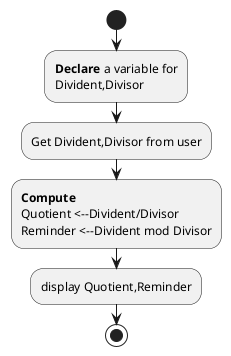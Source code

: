 @startuml "A"
start
:**Declare** a variable for
Divident,Divisor;
:Get Divident,Divisor from user;
:**Compute**
Quotient <--Divident/Divisor
Reminder <--Divident mod Divisor;
:display Quotient,Reminder;
stop
@endum1